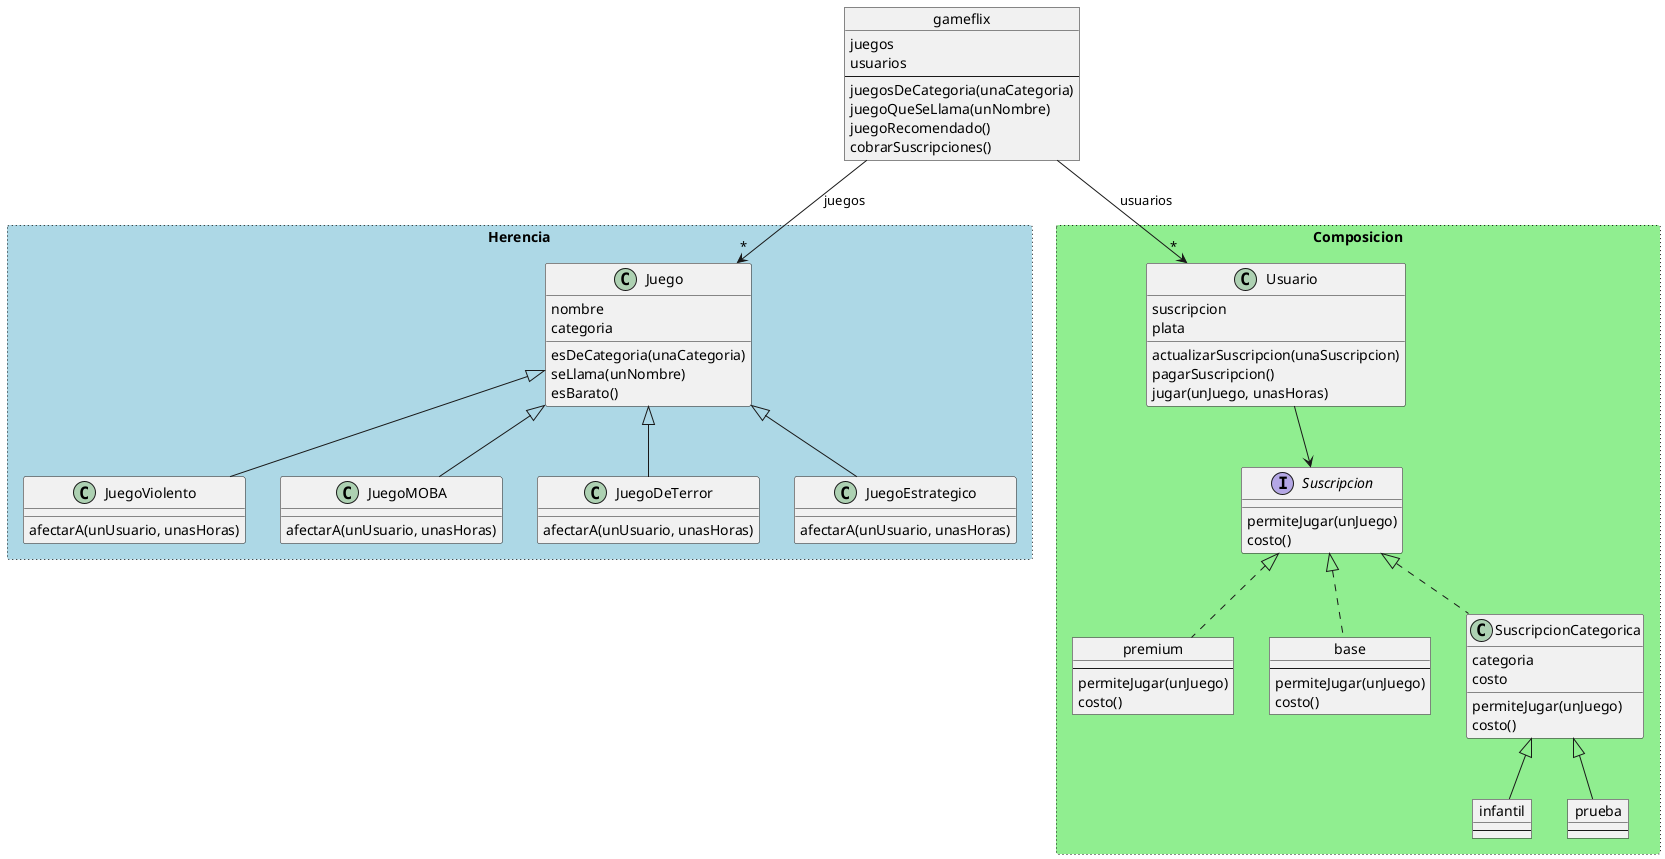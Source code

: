 @startuml
object gameflix {
  juegos
  usuarios
  --
  juegosDeCategoria(unaCategoria)
  juegoQueSeLlama(unNombre)
  juegoRecomendado()
  cobrarSuscripciones()
}

rectangle Herencia #lightblue;line.dotted {
  class Juego {
    nombre
    categoria

    esDeCategoria(unaCategoria)
    seLlama(unNombre)
    esBarato()
  }

  class JuegoViolento extends Juego {
    afectarA(unUsuario, unasHoras)
  }

  class JuegoMOBA extends Juego {
    afectarA(unUsuario, unasHoras)
  }

  class JuegoDeTerror extends Juego {
    afectarA(unUsuario, unasHoras)
  }

  class JuegoEstrategico extends Juego {
    afectarA(unUsuario, unasHoras)
  }
}

rectangle Composicion #lightgreen;line.dotted {
  class Usuario {
    suscripcion
    plata

    actualizarSuscripcion(unaSuscripcion)
    pagarSuscripcion()
    jugar(unJuego, unasHoras)
  }

  object premium {
    --
    permiteJugar(unJuego)
    costo()
  }

  object base {
    --
    permiteJugar(unJuego)
    costo()
  }

  class SuscripcionCategorica implements Suscripcion {
    categoria
    costo

    permiteJugar(unJuego)
    costo()
  }

  object infantil {
    --
  }

  object prueba {
    --
  }

  interface Suscripcion {
    permiteJugar(unJuego)
    costo()
  }
}


SuscripcionCategorica <|-- infantil
SuscripcionCategorica <|-- prueba
Suscripcion <|.. premium
Suscripcion <|.. base
Suscripcion <-u- Usuario
Usuario "*" <-u- gameflix : usuarios
Juego "*" <-u- gameflix : juegos
@enduml
